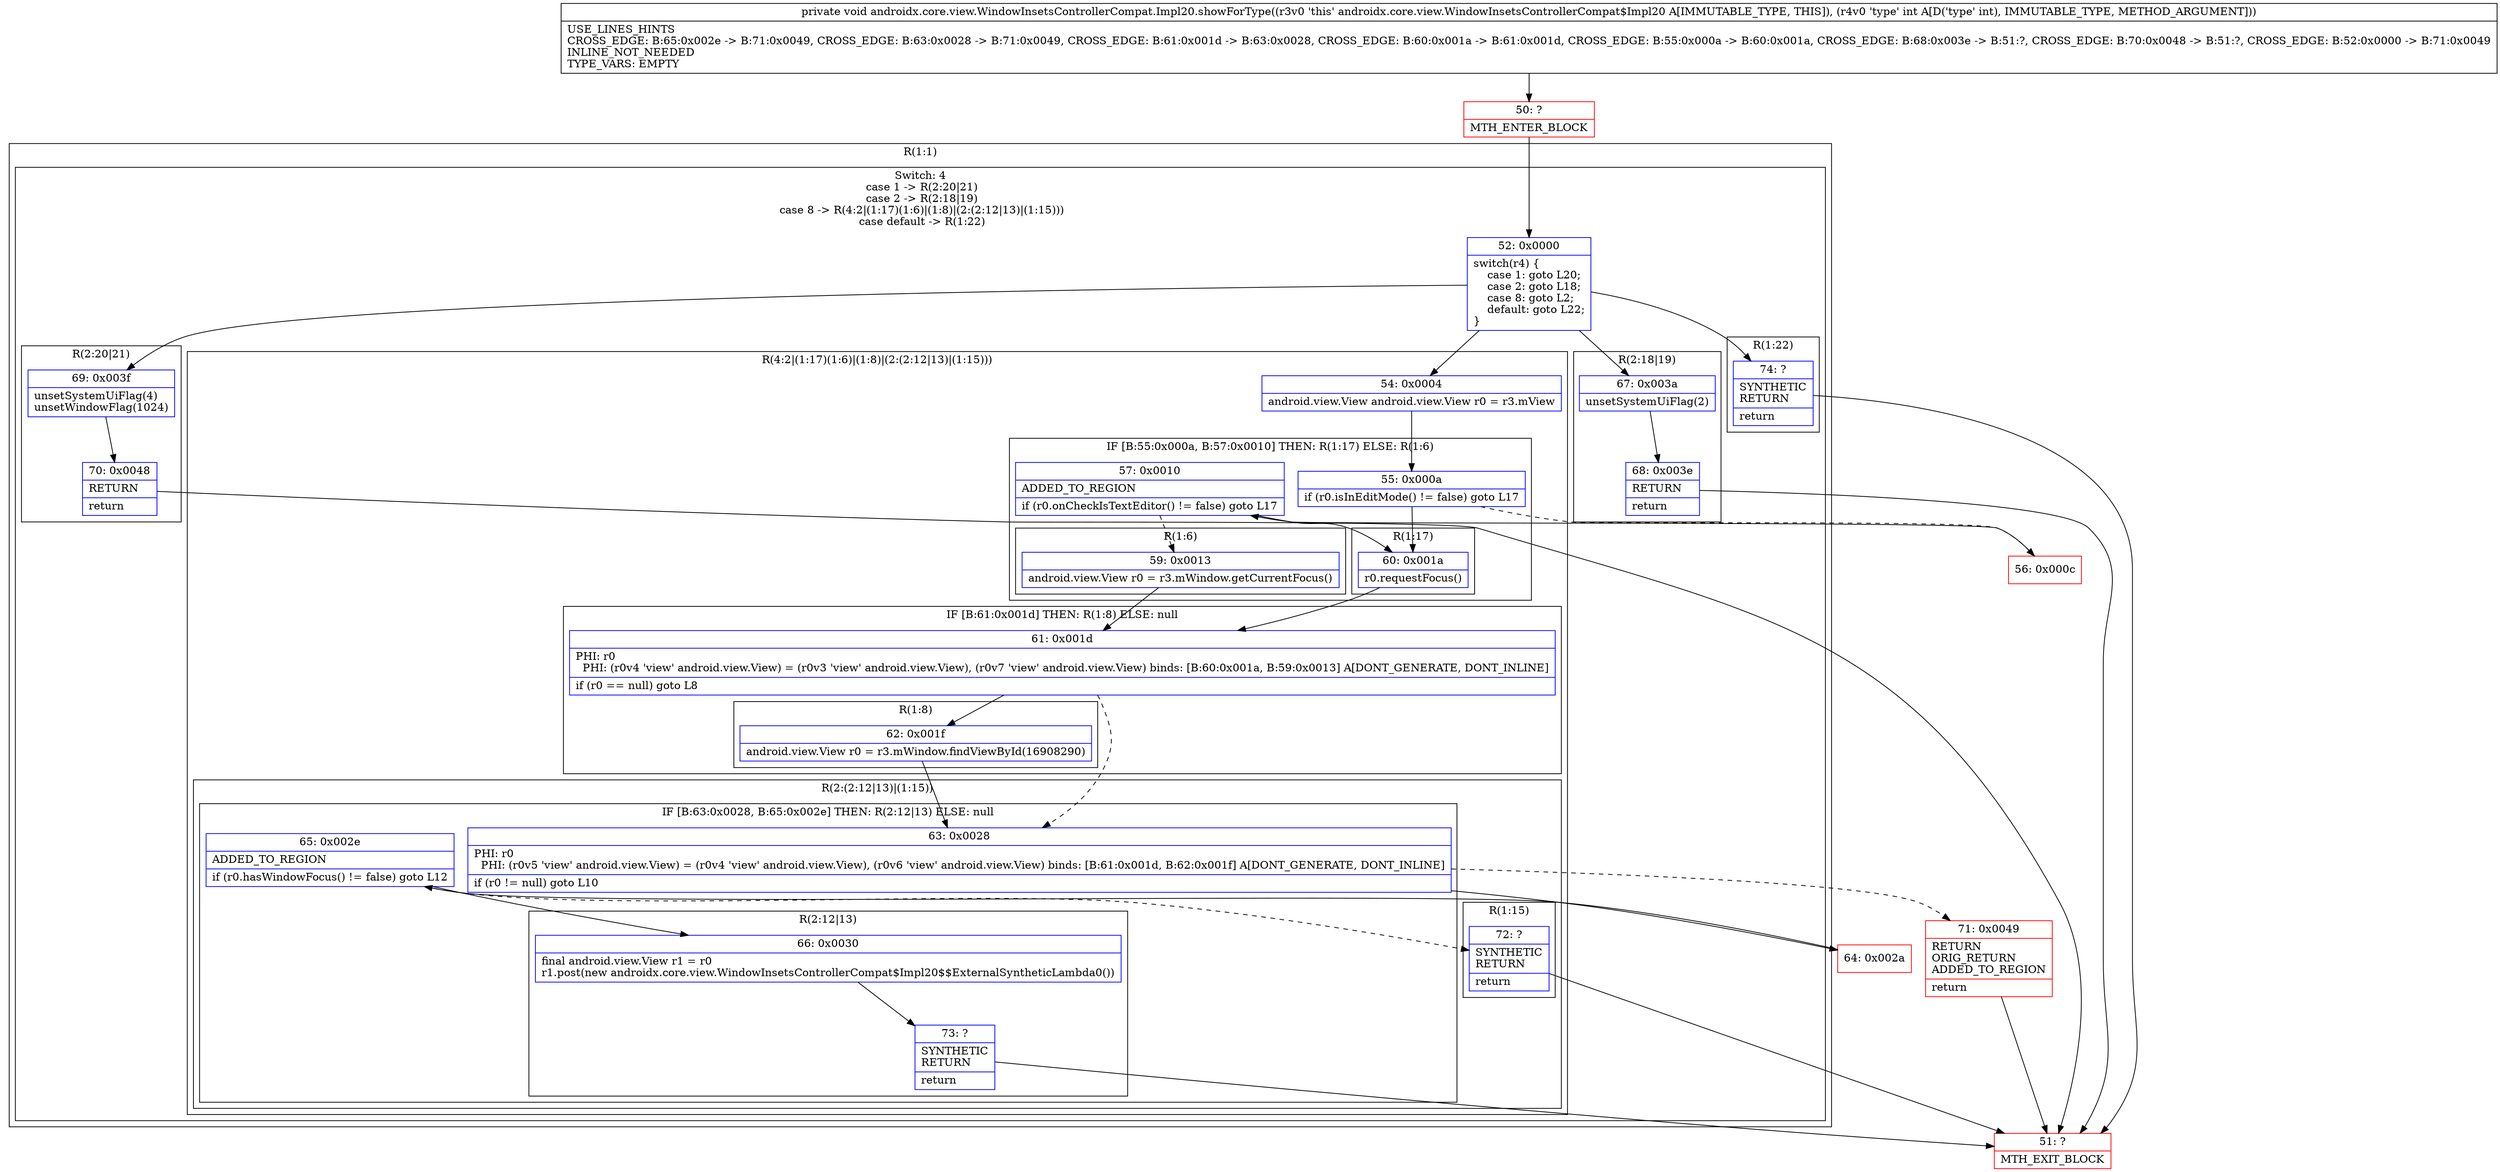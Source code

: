 digraph "CFG forandroidx.core.view.WindowInsetsControllerCompat.Impl20.showForType(I)V" {
subgraph cluster_Region_1712974692 {
label = "R(1:1)";
node [shape=record,color=blue];
subgraph cluster_SwitchRegion_1169661284 {
label = "Switch: 4
 case 1 -> R(2:20|21)
 case 2 -> R(2:18|19)
 case 8 -> R(4:2|(1:17)(1:6)|(1:8)|(2:(2:12|13)|(1:15)))
 case default -> R(1:22)";
node [shape=record,color=blue];
Node_52 [shape=record,label="{52\:\ 0x0000|switch(r4) \{\l    case 1: goto L20;\l    case 2: goto L18;\l    case 8: goto L2;\l    default: goto L22;\l\}\l}"];
subgraph cluster_Region_608815385 {
label = "R(2:20|21)";
node [shape=record,color=blue];
Node_69 [shape=record,label="{69\:\ 0x003f|unsetSystemUiFlag(4)\lunsetWindowFlag(1024)\l}"];
Node_70 [shape=record,label="{70\:\ 0x0048|RETURN\l|return\l}"];
}
subgraph cluster_Region_1633037902 {
label = "R(2:18|19)";
node [shape=record,color=blue];
Node_67 [shape=record,label="{67\:\ 0x003a|unsetSystemUiFlag(2)\l}"];
Node_68 [shape=record,label="{68\:\ 0x003e|RETURN\l|return\l}"];
}
subgraph cluster_Region_1027547892 {
label = "R(4:2|(1:17)(1:6)|(1:8)|(2:(2:12|13)|(1:15)))";
node [shape=record,color=blue];
Node_54 [shape=record,label="{54\:\ 0x0004|android.view.View android.view.View r0 = r3.mView\l}"];
subgraph cluster_IfRegion_566776138 {
label = "IF [B:55:0x000a, B:57:0x0010] THEN: R(1:17) ELSE: R(1:6)";
node [shape=record,color=blue];
Node_55 [shape=record,label="{55\:\ 0x000a|if (r0.isInEditMode() != false) goto L17\l}"];
Node_57 [shape=record,label="{57\:\ 0x0010|ADDED_TO_REGION\l|if (r0.onCheckIsTextEditor() != false) goto L17\l}"];
subgraph cluster_Region_1696919301 {
label = "R(1:17)";
node [shape=record,color=blue];
Node_60 [shape=record,label="{60\:\ 0x001a|r0.requestFocus()\l}"];
}
subgraph cluster_Region_1712934249 {
label = "R(1:6)";
node [shape=record,color=blue];
Node_59 [shape=record,label="{59\:\ 0x0013|android.view.View r0 = r3.mWindow.getCurrentFocus()\l}"];
}
}
subgraph cluster_IfRegion_1505639693 {
label = "IF [B:61:0x001d] THEN: R(1:8) ELSE: null";
node [shape=record,color=blue];
Node_61 [shape=record,label="{61\:\ 0x001d|PHI: r0 \l  PHI: (r0v4 'view' android.view.View) = (r0v3 'view' android.view.View), (r0v7 'view' android.view.View) binds: [B:60:0x001a, B:59:0x0013] A[DONT_GENERATE, DONT_INLINE]\l|if (r0 == null) goto L8\l}"];
subgraph cluster_Region_979425492 {
label = "R(1:8)";
node [shape=record,color=blue];
Node_62 [shape=record,label="{62\:\ 0x001f|android.view.View r0 = r3.mWindow.findViewById(16908290)\l}"];
}
}
subgraph cluster_Region_1220393931 {
label = "R(2:(2:12|13)|(1:15))";
node [shape=record,color=blue];
subgraph cluster_IfRegion_1969242454 {
label = "IF [B:63:0x0028, B:65:0x002e] THEN: R(2:12|13) ELSE: null";
node [shape=record,color=blue];
Node_63 [shape=record,label="{63\:\ 0x0028|PHI: r0 \l  PHI: (r0v5 'view' android.view.View) = (r0v4 'view' android.view.View), (r0v6 'view' android.view.View) binds: [B:61:0x001d, B:62:0x001f] A[DONT_GENERATE, DONT_INLINE]\l|if (r0 != null) goto L10\l}"];
Node_65 [shape=record,label="{65\:\ 0x002e|ADDED_TO_REGION\l|if (r0.hasWindowFocus() != false) goto L12\l}"];
subgraph cluster_Region_381754545 {
label = "R(2:12|13)";
node [shape=record,color=blue];
Node_66 [shape=record,label="{66\:\ 0x0030|final android.view.View r1 = r0\lr1.post(new androidx.core.view.WindowInsetsControllerCompat$Impl20$$ExternalSyntheticLambda0())\l}"];
Node_73 [shape=record,label="{73\:\ ?|SYNTHETIC\lRETURN\l|return\l}"];
}
}
subgraph cluster_Region_823677701 {
label = "R(1:15)";
node [shape=record,color=blue];
Node_72 [shape=record,label="{72\:\ ?|SYNTHETIC\lRETURN\l|return\l}"];
}
}
}
subgraph cluster_Region_1542669630 {
label = "R(1:22)";
node [shape=record,color=blue];
Node_74 [shape=record,label="{74\:\ ?|SYNTHETIC\lRETURN\l|return\l}"];
}
}
}
Node_50 [shape=record,color=red,label="{50\:\ ?|MTH_ENTER_BLOCK\l}"];
Node_56 [shape=record,color=red,label="{56\:\ 0x000c}"];
Node_64 [shape=record,color=red,label="{64\:\ 0x002a}"];
Node_51 [shape=record,color=red,label="{51\:\ ?|MTH_EXIT_BLOCK\l}"];
Node_71 [shape=record,color=red,label="{71\:\ 0x0049|RETURN\lORIG_RETURN\lADDED_TO_REGION\l|return\l}"];
MethodNode[shape=record,label="{private void androidx.core.view.WindowInsetsControllerCompat.Impl20.showForType((r3v0 'this' androidx.core.view.WindowInsetsControllerCompat$Impl20 A[IMMUTABLE_TYPE, THIS]), (r4v0 'type' int A[D('type' int), IMMUTABLE_TYPE, METHOD_ARGUMENT]))  | USE_LINES_HINTS\lCROSS_EDGE: B:65:0x002e \-\> B:71:0x0049, CROSS_EDGE: B:63:0x0028 \-\> B:71:0x0049, CROSS_EDGE: B:61:0x001d \-\> B:63:0x0028, CROSS_EDGE: B:60:0x001a \-\> B:61:0x001d, CROSS_EDGE: B:55:0x000a \-\> B:60:0x001a, CROSS_EDGE: B:68:0x003e \-\> B:51:?, CROSS_EDGE: B:70:0x0048 \-\> B:51:?, CROSS_EDGE: B:52:0x0000 \-\> B:71:0x0049\lINLINE_NOT_NEEDED\lTYPE_VARS: EMPTY\l}"];
MethodNode -> Node_50;Node_52 -> Node_54;
Node_52 -> Node_67;
Node_52 -> Node_69;
Node_52 -> Node_74;
Node_69 -> Node_70;
Node_70 -> Node_51;
Node_67 -> Node_68;
Node_68 -> Node_51;
Node_54 -> Node_55;
Node_55 -> Node_56[style=dashed];
Node_55 -> Node_60;
Node_57 -> Node_59[style=dashed];
Node_57 -> Node_60;
Node_60 -> Node_61;
Node_59 -> Node_61;
Node_61 -> Node_62;
Node_61 -> Node_63[style=dashed];
Node_62 -> Node_63;
Node_63 -> Node_64;
Node_63 -> Node_71[style=dashed];
Node_65 -> Node_66;
Node_65 -> Node_72[style=dashed];
Node_66 -> Node_73;
Node_73 -> Node_51;
Node_72 -> Node_51;
Node_74 -> Node_51;
Node_50 -> Node_52;
Node_56 -> Node_57;
Node_64 -> Node_65;
Node_71 -> Node_51;
}

